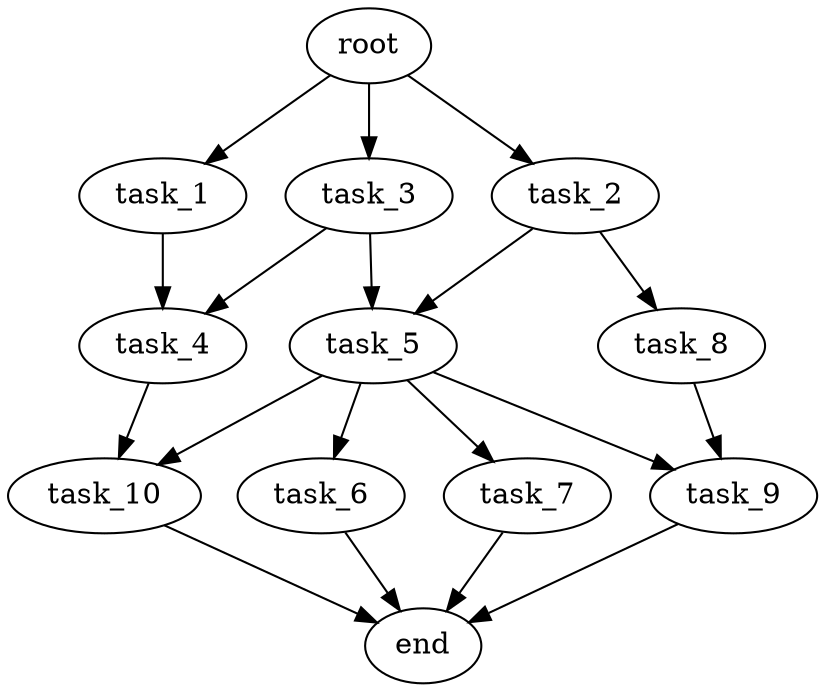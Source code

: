 digraph G {
  root [size="0.000000e+00"];
  task_1 [size="9.646650e+11"];
  task_2 [size="5.418793e+11"];
  task_3 [size="4.518721e+10"];
  task_4 [size="8.715422e+10"];
  task_5 [size="4.724928e+11"];
  task_6 [size="6.777533e+11"];
  task_7 [size="4.834684e+11"];
  task_8 [size="1.127237e+11"];
  task_9 [size="8.663829e+10"];
  task_10 [size="3.129796e+11"];
  end [size="0.000000e+00"];

  root -> task_1 [size="1.000000e-12"];
  root -> task_2 [size="1.000000e-12"];
  root -> task_3 [size="1.000000e-12"];
  task_1 -> task_4 [size="4.357711e+07"];
  task_2 -> task_5 [size="2.362464e+08"];
  task_2 -> task_8 [size="1.127237e+08"];
  task_3 -> task_4 [size="4.357711e+07"];
  task_3 -> task_5 [size="2.362464e+08"];
  task_4 -> task_10 [size="1.564898e+08"];
  task_5 -> task_6 [size="6.777533e+08"];
  task_5 -> task_7 [size="4.834684e+08"];
  task_5 -> task_9 [size="4.331914e+07"];
  task_5 -> task_10 [size="1.564898e+08"];
  task_6 -> end [size="1.000000e-12"];
  task_7 -> end [size="1.000000e-12"];
  task_8 -> task_9 [size="4.331914e+07"];
  task_9 -> end [size="1.000000e-12"];
  task_10 -> end [size="1.000000e-12"];
}
